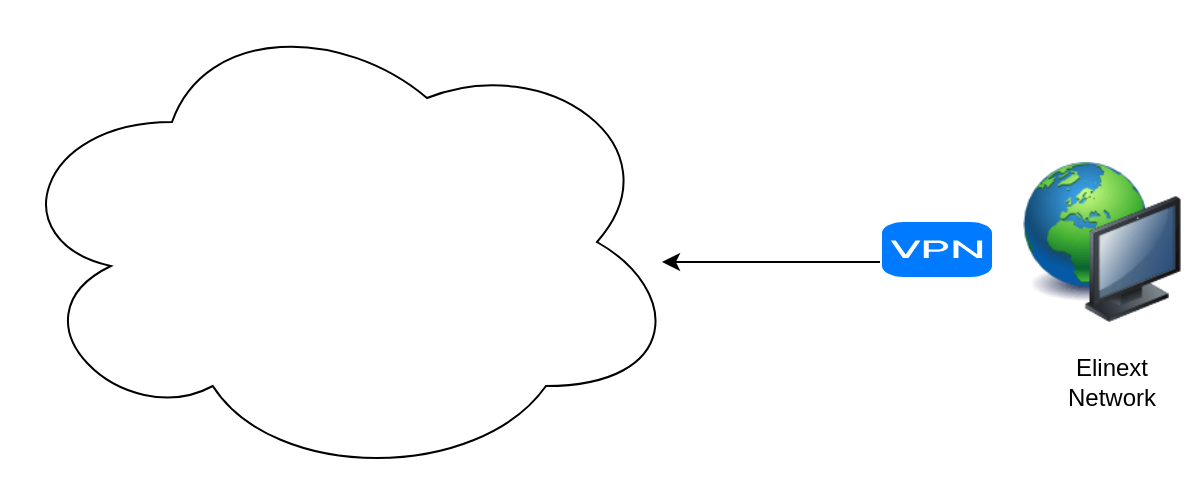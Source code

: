 <mxfile version="12.4.2" type="github" pages="1"><diagram id="hVbTtgjmN9lB4szXonKa" name="Page-1"><mxGraphModel dx="702" dy="1579" grid="1" gridSize="10" guides="1" tooltips="1" connect="1" arrows="1" fold="1" page="1" pageScale="1" pageWidth="850" pageHeight="1100" math="0" shadow="0"><root><mxCell id="0"/><mxCell id="1" parent="0"/><mxCell id="71u3ecABH108ZCmo1haN-1" value="" style="image;html=1;labelBackgroundColor=#ffffff;image=img/lib/clip_art/computers/Network_128x128.png" vertex="1" parent="1"><mxGeometry x="510" y="350" width="80" height="80" as="geometry"/></mxCell><mxCell id="71u3ecABH108ZCmo1haN-2" value="Elinext Network" style="text;html=1;strokeColor=none;fillColor=none;align=center;verticalAlign=middle;whiteSpace=wrap;rounded=0;" vertex="1" parent="1"><mxGeometry x="520" y="450" width="70" height="20" as="geometry"/></mxCell><mxCell id="71u3ecABH108ZCmo1haN-4" value="" style="html=1;strokeWidth=1;shadow=0;dashed=0;shape=mxgraph.ios7.misc.vpn;fillColor=#007AFF;strokeColor=none;buttonText=;strokeColor2=#222222;fontColor=#222222;fontSize=8;verticalLabelPosition=bottom;verticalAlign=top;align=center;" vertex="1" parent="1"><mxGeometry x="440" y="380" width="55" height="27.5" as="geometry"/></mxCell><mxCell id="71u3ecABH108ZCmo1haN-9" value="" style="endArrow=classic;html=1;exitX=-0.018;exitY=0.727;exitDx=0;exitDy=0;exitPerimeter=0;" edge="1" parent="1" source="71u3ecABH108ZCmo1haN-4"><mxGeometry width="50" height="50" relative="1" as="geometry"><mxPoint x="440" y="540" as="sourcePoint"/><mxPoint x="330" y="400" as="targetPoint"/></mxGeometry></mxCell><mxCell id="71u3ecABH108ZCmo1haN-10" value="" style="ellipse;shape=cloud;whiteSpace=wrap;html=1;" vertex="1" parent="1"><mxGeometry y="270" width="340" height="240" as="geometry"/></mxCell><mxCell id="71u3ecABH108ZCmo1haN-12" value="" style="shape=image;html=1;verticalAlign=top;verticalLabelPosition=bottom;labelBackgroundColor=#ffffff;imageAspect=0;aspect=fixed;image=https://cdn4.iconfinder.com/data/icons/logos-brands-5/24/jenkins-128.png" vertex="1" parent="1"><mxGeometry x="220" y="363.63" width="60.25" height="60.25" as="geometry"/></mxCell></root></mxGraphModel></diagram></mxfile>